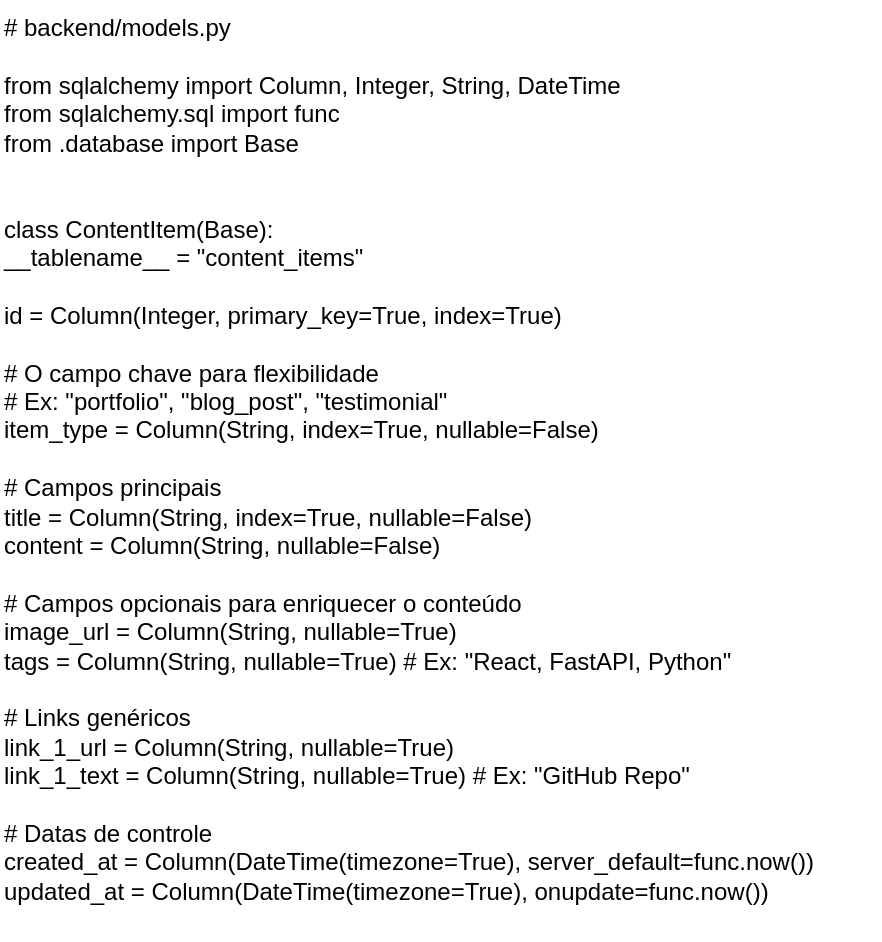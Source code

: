 <mxfile>
    <diagram id="kzKEXxAitlW_Tomx7wur" name="Página-1">
        <mxGraphModel dx="771" dy="547" grid="1" gridSize="10" guides="1" tooltips="1" connect="1" arrows="1" fold="1" page="1" pageScale="1" pageWidth="827" pageHeight="1169" math="0" shadow="0">
            <root>
                <mxCell id="0"/>
                <mxCell id="1" parent="0"/>
                <UserObject label="# backend/models.py &#xa; &#xa;from sqlalchemy import Column, Integer, String, DateTime &#xa;from sqlalchemy.sql import func &#xa;from .database import Base &#xa; &#xa; &#xa;class ContentItem(Base): &#xa;    __tablename__ = &quot;content_items&quot; &#xa; &#xa;    id = Column(Integer, primary_key=True, index=True) &#xa; &#xa;    # O campo chave para flexibilidade &#xa;    # Ex: &quot;portfolio&quot;, &quot;blog_post&quot;, &quot;testimonial&quot; &#xa;    item_type = Column(String, index=True, nullable=False) &#xa; &#xa;    # Campos principais &#xa;    title = Column(String, index=True, nullable=False) &#xa;    content = Column(String, nullable=False) &#xa; &#xa;    # Campos opcionais para enriquecer o conteúdo &#xa;    image_url = Column(String, nullable=True) &#xa;    tags = Column(String, nullable=True)  # Ex: &quot;React, FastAPI, Python&quot; &#xa; &#xa;    # Links genéricos &#xa;    link_1_url = Column(String, nullable=True) &#xa;    link_1_text = Column(String, nullable=True)  # Ex: &quot;GitHub Repo&quot; &#xa; &#xa;    # Datas de controle &#xa;    created_at = Column(DateTime(timezone=True), server_default=func.now()) &#xa;    updated_at = Column(DateTime(timezone=True), onupdate=func.now())" link="# backend/models.py &#xa; &#xa;from sqlalchemy import Column, Integer, String, DateTime &#xa;from sqlalchemy.sql import func &#xa;from .database import Base &#xa; &#xa; &#xa;class ContentItem(Base): &#xa;    __tablename__ = &quot;content_items&quot; &#xa; &#xa;    id = Column(Integer, primary_key=True, index=True) &#xa; &#xa;    # O campo chave para flexibilidade &#xa;    # Ex: &quot;portfolio&quot;, &quot;blog_post&quot;, &quot;testimonial&quot; &#xa;    item_type = Column(String, index=True, nullable=False) &#xa; &#xa;    # Campos principais &#xa;    title = Column(String, index=True, nullable=False) &#xa;    content = Column(String, nullable=False) &#xa; &#xa;    # Campos opcionais para enriquecer o conteúdo &#xa;    image_url = Column(String, nullable=True) &#xa;    tags = Column(String, nullable=True)  # Ex: &quot;React, FastAPI, Python&quot; &#xa; &#xa;    # Links genéricos &#xa;    link_1_url = Column(String, nullable=True) &#xa;    link_1_text = Column(String, nullable=True)  # Ex: &quot;GitHub Repo&quot; &#xa; &#xa;    # Datas de controle &#xa;    created_at = Column(DateTime(timezone=True), server_default=func.now()) &#xa;    updated_at = Column(DateTime(timezone=True), onupdate=func.now())" id="3">
                    <mxCell style="text;whiteSpace=wrap;html=1;" parent="1" vertex="1">
                        <mxGeometry x="30" y="30" width="440" height="470" as="geometry"/>
                    </mxCell>
                </UserObject>
            </root>
        </mxGraphModel>
    </diagram>
</mxfile>